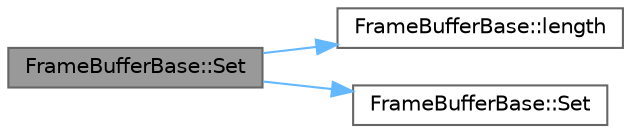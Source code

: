 digraph "FrameBufferBase::Set"
{
 // LATEX_PDF_SIZE
  bgcolor="transparent";
  edge [fontname=Helvetica,fontsize=10,labelfontname=Helvetica,labelfontsize=10];
  node [fontname=Helvetica,fontsize=10,shape=box,height=0.2,width=0.4];
  rankdir="LR";
  Node1 [id="Node000001",label="FrameBufferBase::Set",height=0.2,width=0.4,color="gray40", fillcolor="grey60", style="filled", fontcolor="black",tooltip=" "];
  Node1 -> Node2 [id="edge1_Node000001_Node000002",color="steelblue1",style="solid",tooltip=" "];
  Node2 [id="Node000002",label="FrameBufferBase::length",height=0.2,width=0.4,color="grey40", fillcolor="white", style="filled",URL="$dd/dc5/class_frame_buffer_base.html#ab81620ae9322b4161ffb5647f4866e62",tooltip=" "];
  Node1 -> Node3 [id="edge2_Node000001_Node000003",color="steelblue1",style="solid",tooltip=" "];
  Node3 [id="Node000003",label="FrameBufferBase::Set",height=0.2,width=0.4,color="grey40", fillcolor="white", style="filled",URL="$dd/dc5/class_frame_buffer_base.html#a769adf60e8f0341e8ca84de7839dc0f5",tooltip=" "];
}
